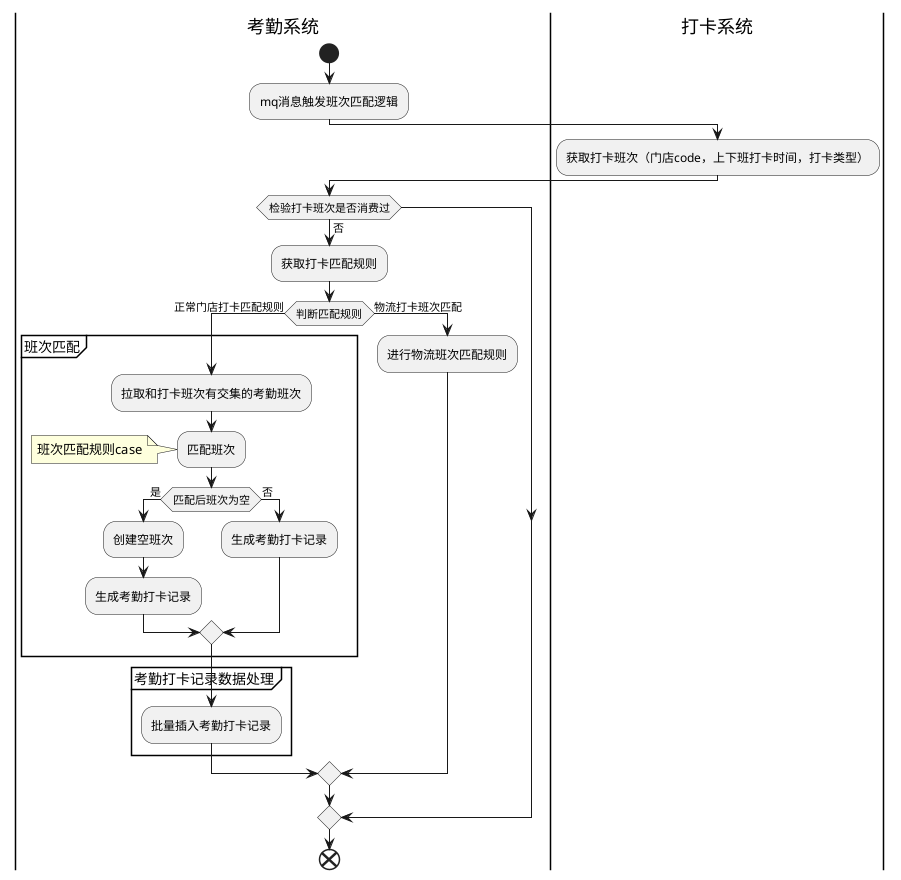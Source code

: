 @startuml

|考勤系统|
start
:mq消息触发班次匹配逻辑;
|打卡系统|
:获取打卡班次（门店code，上下班打卡时间，打卡类型）;

|考勤系统|

if(检验打卡班次是否消费过)then(否)

    :获取打卡匹配规则;

    if(判断匹配规则)then(正常门店打卡匹配规则)

        partition 班次匹配 {
            :拉取和打卡班次有交集的考勤班次;
            :匹配班次;
            note left:班次匹配规则case
            if(匹配后班次为空)then(是)
                :创建空班次;
                :生成考勤打卡记录;
            else(否)
                :生成考勤打卡记录;
            endif
        }

        partition 考勤打卡记录数据处理 {
            :批量插入考勤打卡记录;
        }

    else(物流打卡班次匹配)
    :进行物流班次匹配规则;
    endif


endif

end
@enduml